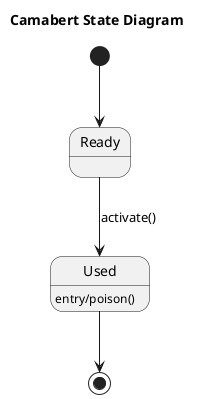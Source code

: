 @startuml camambert
title Camabert State Diagram

[*] --> Ready
Ready --> Used: activate()
Used --> [*]

Used: entry/poison()
@enduml